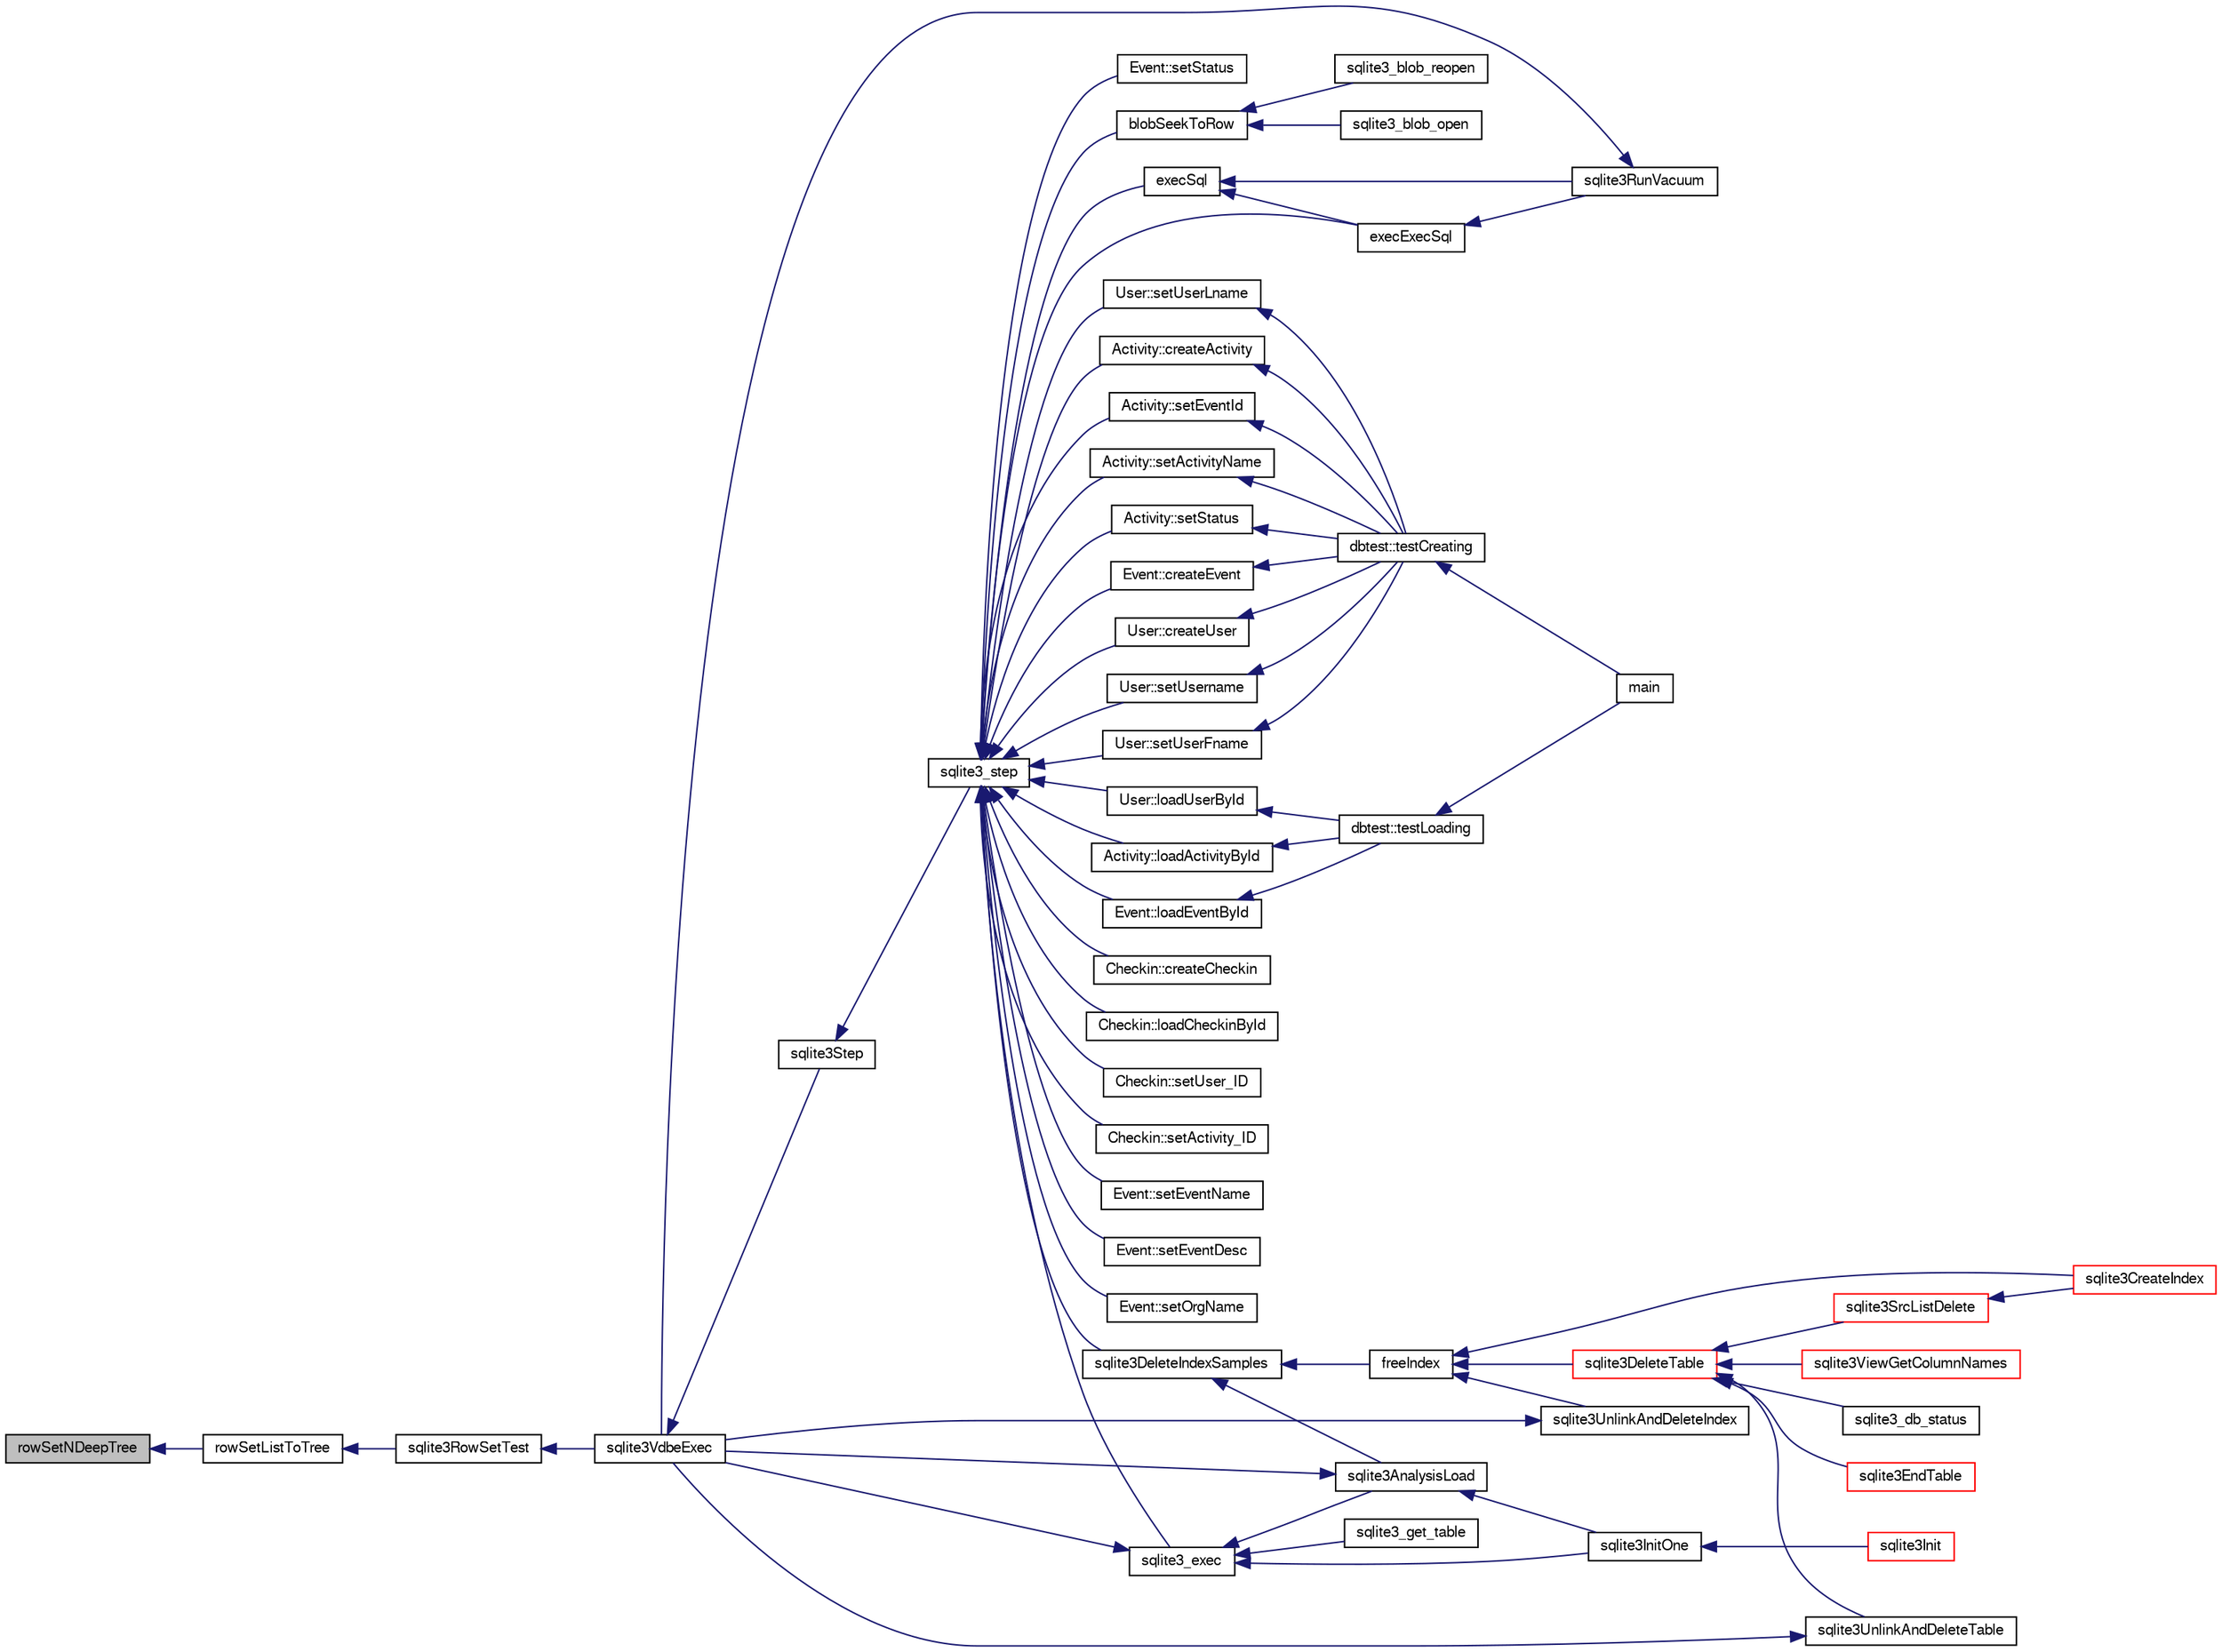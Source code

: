 digraph "rowSetNDeepTree"
{
  edge [fontname="FreeSans",fontsize="10",labelfontname="FreeSans",labelfontsize="10"];
  node [fontname="FreeSans",fontsize="10",shape=record];
  rankdir="LR";
  Node281391 [label="rowSetNDeepTree",height=0.2,width=0.4,color="black", fillcolor="grey75", style="filled", fontcolor="black"];
  Node281391 -> Node281392 [dir="back",color="midnightblue",fontsize="10",style="solid",fontname="FreeSans"];
  Node281392 [label="rowSetListToTree",height=0.2,width=0.4,color="black", fillcolor="white", style="filled",URL="$sqlite3_8c.html#a1d9942b2c3452af5be04830145a823e5"];
  Node281392 -> Node281393 [dir="back",color="midnightblue",fontsize="10",style="solid",fontname="FreeSans"];
  Node281393 [label="sqlite3RowSetTest",height=0.2,width=0.4,color="black", fillcolor="white", style="filled",URL="$sqlite3_8c.html#a58d36b0ec7f9e8b1aba79f7e91122c50"];
  Node281393 -> Node281394 [dir="back",color="midnightblue",fontsize="10",style="solid",fontname="FreeSans"];
  Node281394 [label="sqlite3VdbeExec",height=0.2,width=0.4,color="black", fillcolor="white", style="filled",URL="$sqlite3_8c.html#a8ce40a614bdc56719c4d642b1e4dfb21"];
  Node281394 -> Node281395 [dir="back",color="midnightblue",fontsize="10",style="solid",fontname="FreeSans"];
  Node281395 [label="sqlite3Step",height=0.2,width=0.4,color="black", fillcolor="white", style="filled",URL="$sqlite3_8c.html#a3f2872e873e2758a4beedad1d5113554"];
  Node281395 -> Node281396 [dir="back",color="midnightblue",fontsize="10",style="solid",fontname="FreeSans"];
  Node281396 [label="sqlite3_step",height=0.2,width=0.4,color="black", fillcolor="white", style="filled",URL="$sqlite3_8h.html#ac1e491ce36b7471eb28387f7d3c74334"];
  Node281396 -> Node281397 [dir="back",color="midnightblue",fontsize="10",style="solid",fontname="FreeSans"];
  Node281397 [label="Activity::createActivity",height=0.2,width=0.4,color="black", fillcolor="white", style="filled",URL="$classActivity.html#a813cc5e52c14ab49b39014c134e3425b"];
  Node281397 -> Node281398 [dir="back",color="midnightblue",fontsize="10",style="solid",fontname="FreeSans"];
  Node281398 [label="dbtest::testCreating",height=0.2,width=0.4,color="black", fillcolor="white", style="filled",URL="$classdbtest.html#a8193e88a7df657069c8a6bd09c8243b7"];
  Node281398 -> Node281399 [dir="back",color="midnightblue",fontsize="10",style="solid",fontname="FreeSans"];
  Node281399 [label="main",height=0.2,width=0.4,color="black", fillcolor="white", style="filled",URL="$test_8cpp.html#ae66f6b31b5ad750f1fe042a706a4e3d4"];
  Node281396 -> Node281400 [dir="back",color="midnightblue",fontsize="10",style="solid",fontname="FreeSans"];
  Node281400 [label="Activity::loadActivityById",height=0.2,width=0.4,color="black", fillcolor="white", style="filled",URL="$classActivity.html#abe4ffb4f08a47212ebf9013259d9e7fd"];
  Node281400 -> Node281401 [dir="back",color="midnightblue",fontsize="10",style="solid",fontname="FreeSans"];
  Node281401 [label="dbtest::testLoading",height=0.2,width=0.4,color="black", fillcolor="white", style="filled",URL="$classdbtest.html#a6f98d82a2c8e2b9040848763504ddae1"];
  Node281401 -> Node281399 [dir="back",color="midnightblue",fontsize="10",style="solid",fontname="FreeSans"];
  Node281396 -> Node281402 [dir="back",color="midnightblue",fontsize="10",style="solid",fontname="FreeSans"];
  Node281402 [label="Activity::setEventId",height=0.2,width=0.4,color="black", fillcolor="white", style="filled",URL="$classActivity.html#adb1d0fd0d08f473e068f0a4086bfa9ca"];
  Node281402 -> Node281398 [dir="back",color="midnightblue",fontsize="10",style="solid",fontname="FreeSans"];
  Node281396 -> Node281403 [dir="back",color="midnightblue",fontsize="10",style="solid",fontname="FreeSans"];
  Node281403 [label="Activity::setActivityName",height=0.2,width=0.4,color="black", fillcolor="white", style="filled",URL="$classActivity.html#a62dc3737b33915a36086f9dd26d16a81"];
  Node281403 -> Node281398 [dir="back",color="midnightblue",fontsize="10",style="solid",fontname="FreeSans"];
  Node281396 -> Node281404 [dir="back",color="midnightblue",fontsize="10",style="solid",fontname="FreeSans"];
  Node281404 [label="Activity::setStatus",height=0.2,width=0.4,color="black", fillcolor="white", style="filled",URL="$classActivity.html#af618135a7738f4d2a7ee147a8ef912ea"];
  Node281404 -> Node281398 [dir="back",color="midnightblue",fontsize="10",style="solid",fontname="FreeSans"];
  Node281396 -> Node281405 [dir="back",color="midnightblue",fontsize="10",style="solid",fontname="FreeSans"];
  Node281405 [label="Checkin::createCheckin",height=0.2,width=0.4,color="black", fillcolor="white", style="filled",URL="$classCheckin.html#a4e40acdf7fff0e607f6de4f24f3a163c"];
  Node281396 -> Node281406 [dir="back",color="midnightblue",fontsize="10",style="solid",fontname="FreeSans"];
  Node281406 [label="Checkin::loadCheckinById",height=0.2,width=0.4,color="black", fillcolor="white", style="filled",URL="$classCheckin.html#a3461f70ea6c68475225f2a07f78a21e0"];
  Node281396 -> Node281407 [dir="back",color="midnightblue",fontsize="10",style="solid",fontname="FreeSans"];
  Node281407 [label="Checkin::setUser_ID",height=0.2,width=0.4,color="black", fillcolor="white", style="filled",URL="$classCheckin.html#a76ab640f4f912876dbebf183db5359c6"];
  Node281396 -> Node281408 [dir="back",color="midnightblue",fontsize="10",style="solid",fontname="FreeSans"];
  Node281408 [label="Checkin::setActivity_ID",height=0.2,width=0.4,color="black", fillcolor="white", style="filled",URL="$classCheckin.html#ab2ff3ec2604ec73a42af25874a00b232"];
  Node281396 -> Node281409 [dir="back",color="midnightblue",fontsize="10",style="solid",fontname="FreeSans"];
  Node281409 [label="Event::createEvent",height=0.2,width=0.4,color="black", fillcolor="white", style="filled",URL="$classEvent.html#a77adb9f4a46ffb32c2d931f0691f5903"];
  Node281409 -> Node281398 [dir="back",color="midnightblue",fontsize="10",style="solid",fontname="FreeSans"];
  Node281396 -> Node281410 [dir="back",color="midnightblue",fontsize="10",style="solid",fontname="FreeSans"];
  Node281410 [label="Event::loadEventById",height=0.2,width=0.4,color="black", fillcolor="white", style="filled",URL="$classEvent.html#afa66cea33f722dbeecb69cc98fdea055"];
  Node281410 -> Node281401 [dir="back",color="midnightblue",fontsize="10",style="solid",fontname="FreeSans"];
  Node281396 -> Node281411 [dir="back",color="midnightblue",fontsize="10",style="solid",fontname="FreeSans"];
  Node281411 [label="Event::setEventName",height=0.2,width=0.4,color="black", fillcolor="white", style="filled",URL="$classEvent.html#a10596b6ca077df05184e30d62b08729d"];
  Node281396 -> Node281412 [dir="back",color="midnightblue",fontsize="10",style="solid",fontname="FreeSans"];
  Node281412 [label="Event::setEventDesc",height=0.2,width=0.4,color="black", fillcolor="white", style="filled",URL="$classEvent.html#ae36b8377dcae792f1c5c4726024c981b"];
  Node281396 -> Node281413 [dir="back",color="midnightblue",fontsize="10",style="solid",fontname="FreeSans"];
  Node281413 [label="Event::setOrgName",height=0.2,width=0.4,color="black", fillcolor="white", style="filled",URL="$classEvent.html#a19aac0f776bd764563a54977656cf680"];
  Node281396 -> Node281414 [dir="back",color="midnightblue",fontsize="10",style="solid",fontname="FreeSans"];
  Node281414 [label="Event::setStatus",height=0.2,width=0.4,color="black", fillcolor="white", style="filled",URL="$classEvent.html#ab0a6b9285af0f4172eb841e2b80f8972"];
  Node281396 -> Node281415 [dir="back",color="midnightblue",fontsize="10",style="solid",fontname="FreeSans"];
  Node281415 [label="blobSeekToRow",height=0.2,width=0.4,color="black", fillcolor="white", style="filled",URL="$sqlite3_8c.html#afff57e13332b98c8a44a7cebe38962ab"];
  Node281415 -> Node281416 [dir="back",color="midnightblue",fontsize="10",style="solid",fontname="FreeSans"];
  Node281416 [label="sqlite3_blob_open",height=0.2,width=0.4,color="black", fillcolor="white", style="filled",URL="$sqlite3_8h.html#adb8ad839a5bdd62a43785132bc7dd518"];
  Node281415 -> Node281417 [dir="back",color="midnightblue",fontsize="10",style="solid",fontname="FreeSans"];
  Node281417 [label="sqlite3_blob_reopen",height=0.2,width=0.4,color="black", fillcolor="white", style="filled",URL="$sqlite3_8h.html#abc77c24fdc0150138490359a94360f7e"];
  Node281396 -> Node281418 [dir="back",color="midnightblue",fontsize="10",style="solid",fontname="FreeSans"];
  Node281418 [label="sqlite3DeleteIndexSamples",height=0.2,width=0.4,color="black", fillcolor="white", style="filled",URL="$sqlite3_8c.html#aaeda0302fbf61397ec009f65bed047ef"];
  Node281418 -> Node281419 [dir="back",color="midnightblue",fontsize="10",style="solid",fontname="FreeSans"];
  Node281419 [label="sqlite3AnalysisLoad",height=0.2,width=0.4,color="black", fillcolor="white", style="filled",URL="$sqlite3_8c.html#a48a2301c27e1d3d68708b9b8761b5a01"];
  Node281419 -> Node281394 [dir="back",color="midnightblue",fontsize="10",style="solid",fontname="FreeSans"];
  Node281419 -> Node281420 [dir="back",color="midnightblue",fontsize="10",style="solid",fontname="FreeSans"];
  Node281420 [label="sqlite3InitOne",height=0.2,width=0.4,color="black", fillcolor="white", style="filled",URL="$sqlite3_8c.html#ac4318b25df65269906b0379251fe9b85"];
  Node281420 -> Node281421 [dir="back",color="midnightblue",fontsize="10",style="solid",fontname="FreeSans"];
  Node281421 [label="sqlite3Init",height=0.2,width=0.4,color="red", fillcolor="white", style="filled",URL="$sqlite3_8c.html#aed74e3dc765631a833f522f425ff5a48"];
  Node281418 -> Node281521 [dir="back",color="midnightblue",fontsize="10",style="solid",fontname="FreeSans"];
  Node281521 [label="freeIndex",height=0.2,width=0.4,color="black", fillcolor="white", style="filled",URL="$sqlite3_8c.html#a00907c99c18d5bcb9d0b38c077146c31"];
  Node281521 -> Node281522 [dir="back",color="midnightblue",fontsize="10",style="solid",fontname="FreeSans"];
  Node281522 [label="sqlite3UnlinkAndDeleteIndex",height=0.2,width=0.4,color="black", fillcolor="white", style="filled",URL="$sqlite3_8c.html#a889f2dcb438c56db37a6d61e9f25e244"];
  Node281522 -> Node281394 [dir="back",color="midnightblue",fontsize="10",style="solid",fontname="FreeSans"];
  Node281521 -> Node281523 [dir="back",color="midnightblue",fontsize="10",style="solid",fontname="FreeSans"];
  Node281523 [label="sqlite3DeleteTable",height=0.2,width=0.4,color="red", fillcolor="white", style="filled",URL="$sqlite3_8c.html#a7fd3d507375a381a3807f92735318973"];
  Node281523 -> Node281524 [dir="back",color="midnightblue",fontsize="10",style="solid",fontname="FreeSans"];
  Node281524 [label="sqlite3_db_status",height=0.2,width=0.4,color="black", fillcolor="white", style="filled",URL="$sqlite3_8h.html#ab64e8333313ee2e44116842711818940"];
  Node281523 -> Node281525 [dir="back",color="midnightblue",fontsize="10",style="solid",fontname="FreeSans"];
  Node281525 [label="sqlite3UnlinkAndDeleteTable",height=0.2,width=0.4,color="black", fillcolor="white", style="filled",URL="$sqlite3_8c.html#a9733677716a49de464f86fff164e9a1b"];
  Node281525 -> Node281394 [dir="back",color="midnightblue",fontsize="10",style="solid",fontname="FreeSans"];
  Node281523 -> Node281436 [dir="back",color="midnightblue",fontsize="10",style="solid",fontname="FreeSans"];
  Node281436 [label="sqlite3EndTable",height=0.2,width=0.4,color="red", fillcolor="white", style="filled",URL="$sqlite3_8c.html#a7b5f2c66c0f0b6f819d970ca389768b0"];
  Node281523 -> Node281471 [dir="back",color="midnightblue",fontsize="10",style="solid",fontname="FreeSans"];
  Node281471 [label="sqlite3ViewGetColumnNames",height=0.2,width=0.4,color="red", fillcolor="white", style="filled",URL="$sqlite3_8c.html#aebc7cd8d9e2bd174ae0a60363d3f6ce8"];
  Node281523 -> Node281526 [dir="back",color="midnightblue",fontsize="10",style="solid",fontname="FreeSans"];
  Node281526 [label="sqlite3SrcListDelete",height=0.2,width=0.4,color="red", fillcolor="white", style="filled",URL="$sqlite3_8c.html#acc250a3e5e7fd8889a16a9f28e3e7312"];
  Node281526 -> Node281433 [dir="back",color="midnightblue",fontsize="10",style="solid",fontname="FreeSans"];
  Node281433 [label="sqlite3CreateIndex",height=0.2,width=0.4,color="red", fillcolor="white", style="filled",URL="$sqlite3_8c.html#a8dbe5e590ab6c58a8c45f34f7c81e825"];
  Node281521 -> Node281433 [dir="back",color="midnightblue",fontsize="10",style="solid",fontname="FreeSans"];
  Node281396 -> Node281587 [dir="back",color="midnightblue",fontsize="10",style="solid",fontname="FreeSans"];
  Node281587 [label="sqlite3_exec",height=0.2,width=0.4,color="black", fillcolor="white", style="filled",URL="$sqlite3_8h.html#a97487ec8150e0bcc8fa392ab8f0e24db"];
  Node281587 -> Node281394 [dir="back",color="midnightblue",fontsize="10",style="solid",fontname="FreeSans"];
  Node281587 -> Node281419 [dir="back",color="midnightblue",fontsize="10",style="solid",fontname="FreeSans"];
  Node281587 -> Node281420 [dir="back",color="midnightblue",fontsize="10",style="solid",fontname="FreeSans"];
  Node281587 -> Node281588 [dir="back",color="midnightblue",fontsize="10",style="solid",fontname="FreeSans"];
  Node281588 [label="sqlite3_get_table",height=0.2,width=0.4,color="black", fillcolor="white", style="filled",URL="$sqlite3_8h.html#a5effeac4e12df57beaa35c5be1f61579"];
  Node281396 -> Node281578 [dir="back",color="midnightblue",fontsize="10",style="solid",fontname="FreeSans"];
  Node281578 [label="execSql",height=0.2,width=0.4,color="black", fillcolor="white", style="filled",URL="$sqlite3_8c.html#a7d16651b98a110662f4c265eff0246cb"];
  Node281578 -> Node281579 [dir="back",color="midnightblue",fontsize="10",style="solid",fontname="FreeSans"];
  Node281579 [label="execExecSql",height=0.2,width=0.4,color="black", fillcolor="white", style="filled",URL="$sqlite3_8c.html#ac1be09a6c047f21133d16378d301e0d4"];
  Node281579 -> Node281580 [dir="back",color="midnightblue",fontsize="10",style="solid",fontname="FreeSans"];
  Node281580 [label="sqlite3RunVacuum",height=0.2,width=0.4,color="black", fillcolor="white", style="filled",URL="$sqlite3_8c.html#a5e83ddc7b3e7e8e79ad5d1fc92de1d2f"];
  Node281580 -> Node281394 [dir="back",color="midnightblue",fontsize="10",style="solid",fontname="FreeSans"];
  Node281578 -> Node281580 [dir="back",color="midnightblue",fontsize="10",style="solid",fontname="FreeSans"];
  Node281396 -> Node281579 [dir="back",color="midnightblue",fontsize="10",style="solid",fontname="FreeSans"];
  Node281396 -> Node281581 [dir="back",color="midnightblue",fontsize="10",style="solid",fontname="FreeSans"];
  Node281581 [label="User::createUser",height=0.2,width=0.4,color="black", fillcolor="white", style="filled",URL="$classUser.html#a22ed673939e8cc0a136130b809bba513"];
  Node281581 -> Node281398 [dir="back",color="midnightblue",fontsize="10",style="solid",fontname="FreeSans"];
  Node281396 -> Node281582 [dir="back",color="midnightblue",fontsize="10",style="solid",fontname="FreeSans"];
  Node281582 [label="User::loadUserById",height=0.2,width=0.4,color="black", fillcolor="white", style="filled",URL="$classUser.html#a863377665b7fb83c5547dcf9727f5092"];
  Node281582 -> Node281401 [dir="back",color="midnightblue",fontsize="10",style="solid",fontname="FreeSans"];
  Node281396 -> Node281583 [dir="back",color="midnightblue",fontsize="10",style="solid",fontname="FreeSans"];
  Node281583 [label="User::setUsername",height=0.2,width=0.4,color="black", fillcolor="white", style="filled",URL="$classUser.html#aa0497022a136cb78de785b0a39ae60b1"];
  Node281583 -> Node281398 [dir="back",color="midnightblue",fontsize="10",style="solid",fontname="FreeSans"];
  Node281396 -> Node281584 [dir="back",color="midnightblue",fontsize="10",style="solid",fontname="FreeSans"];
  Node281584 [label="User::setUserFname",height=0.2,width=0.4,color="black", fillcolor="white", style="filled",URL="$classUser.html#a72657eb55cd0ca437b4841a43f19912f"];
  Node281584 -> Node281398 [dir="back",color="midnightblue",fontsize="10",style="solid",fontname="FreeSans"];
  Node281396 -> Node281585 [dir="back",color="midnightblue",fontsize="10",style="solid",fontname="FreeSans"];
  Node281585 [label="User::setUserLname",height=0.2,width=0.4,color="black", fillcolor="white", style="filled",URL="$classUser.html#aa25973387e5afe1aa6f60dd6545e33b5"];
  Node281585 -> Node281398 [dir="back",color="midnightblue",fontsize="10",style="solid",fontname="FreeSans"];
}
